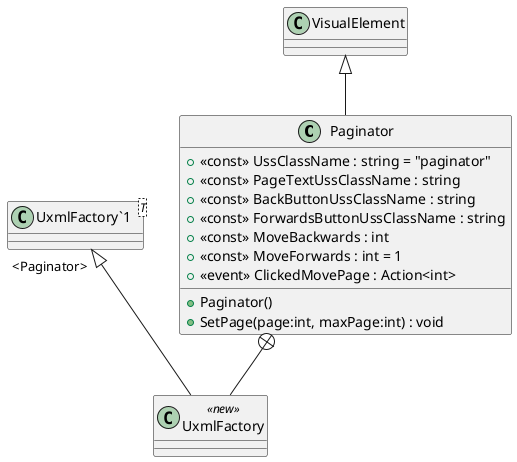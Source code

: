 @startuml
class Paginator {
    + <<const>> UssClassName : string = "paginator"
    + <<const>> PageTextUssClassName : string
    + <<const>> BackButtonUssClassName : string
    + <<const>> ForwardsButtonUssClassName : string
    + <<const>> MoveBackwards : int
    + <<const>> MoveForwards : int = 1
    +  <<event>> ClickedMovePage : Action<int> 
    + Paginator()
    + SetPage(page:int, maxPage:int) : void
}
class UxmlFactory <<new>> {
}
class "UxmlFactory`1"<T> {
}
VisualElement <|-- Paginator
Paginator +-- UxmlFactory
"UxmlFactory`1" "<Paginator>" <|-- UxmlFactory
@enduml
